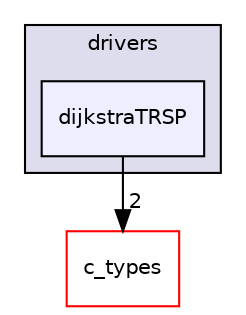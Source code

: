 digraph "dijkstraTRSP" {
  compound=true
  node [ fontsize="10", fontname="Helvetica"];
  edge [ labelfontsize="10", labelfontname="Helvetica"];
  subgraph clusterdir_4fe5cf12322eb0f9892753dc20f1484c {
    graph [ bgcolor="#ddddee", pencolor="black", label="drivers" fontname="Helvetica", fontsize="10", URL="dir_4fe5cf12322eb0f9892753dc20f1484c.html"]
  dir_3a10027ed2021f6024433397c61a85de [shape=box, label="dijkstraTRSP", style="filled", fillcolor="#eeeeff", pencolor="black", URL="dir_3a10027ed2021f6024433397c61a85de.html"];
  }
  dir_d5995d5871f728649bd47ea0d6428e03 [shape=box label="c_types" fillcolor="white" style="filled" color="red" URL="dir_d5995d5871f728649bd47ea0d6428e03.html"];
  dir_3a10027ed2021f6024433397c61a85de->dir_d5995d5871f728649bd47ea0d6428e03 [headlabel="2", labeldistance=1.5 headhref="dir_000025_000019.html"];
}
